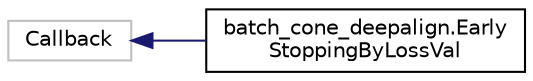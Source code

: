 digraph "Graphical Class Hierarchy"
{
  edge [fontname="Helvetica",fontsize="10",labelfontname="Helvetica",labelfontsize="10"];
  node [fontname="Helvetica",fontsize="10",shape=record];
  rankdir="LR";
  Node536 [label="Callback",height=0.2,width=0.4,color="grey75", fillcolor="white", style="filled"];
  Node536 -> Node0 [dir="back",color="midnightblue",fontsize="10",style="solid",fontname="Helvetica"];
  Node0 [label="batch_cone_deepalign.Early\lStoppingByLossVal",height=0.2,width=0.4,color="black", fillcolor="white", style="filled",URL="$classbatch__cone__deepalign_1_1EarlyStoppingByLossVal.html"];
}
